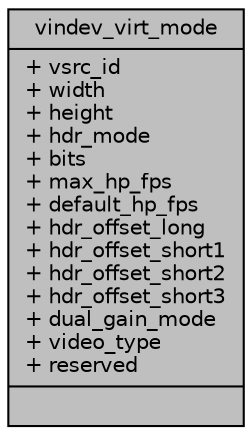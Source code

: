 digraph "vindev_virt_mode"
{
 // INTERACTIVE_SVG=YES
 // LATEX_PDF_SIZE
  bgcolor="transparent";
  edge [fontname="Helvetica",fontsize="10",labelfontname="Helvetica",labelfontsize="10"];
  node [fontname="Helvetica",fontsize="10",shape=record];
  Node1 [label="{vindev_virt_mode\n|+ vsrc_id\l+ width\l+ height\l+ hdr_mode\l+ bits\l+ max_hp_fps\l+ default_hp_fps\l+ hdr_offset_long\l+ hdr_offset_short1\l+ hdr_offset_short2\l+ hdr_offset_short3\l+ dual_gain_mode\l+ video_type\l+ reserved\l|}",height=0.2,width=0.4,color="black", fillcolor="grey75", style="filled", fontcolor="black",tooltip=" "];
}
